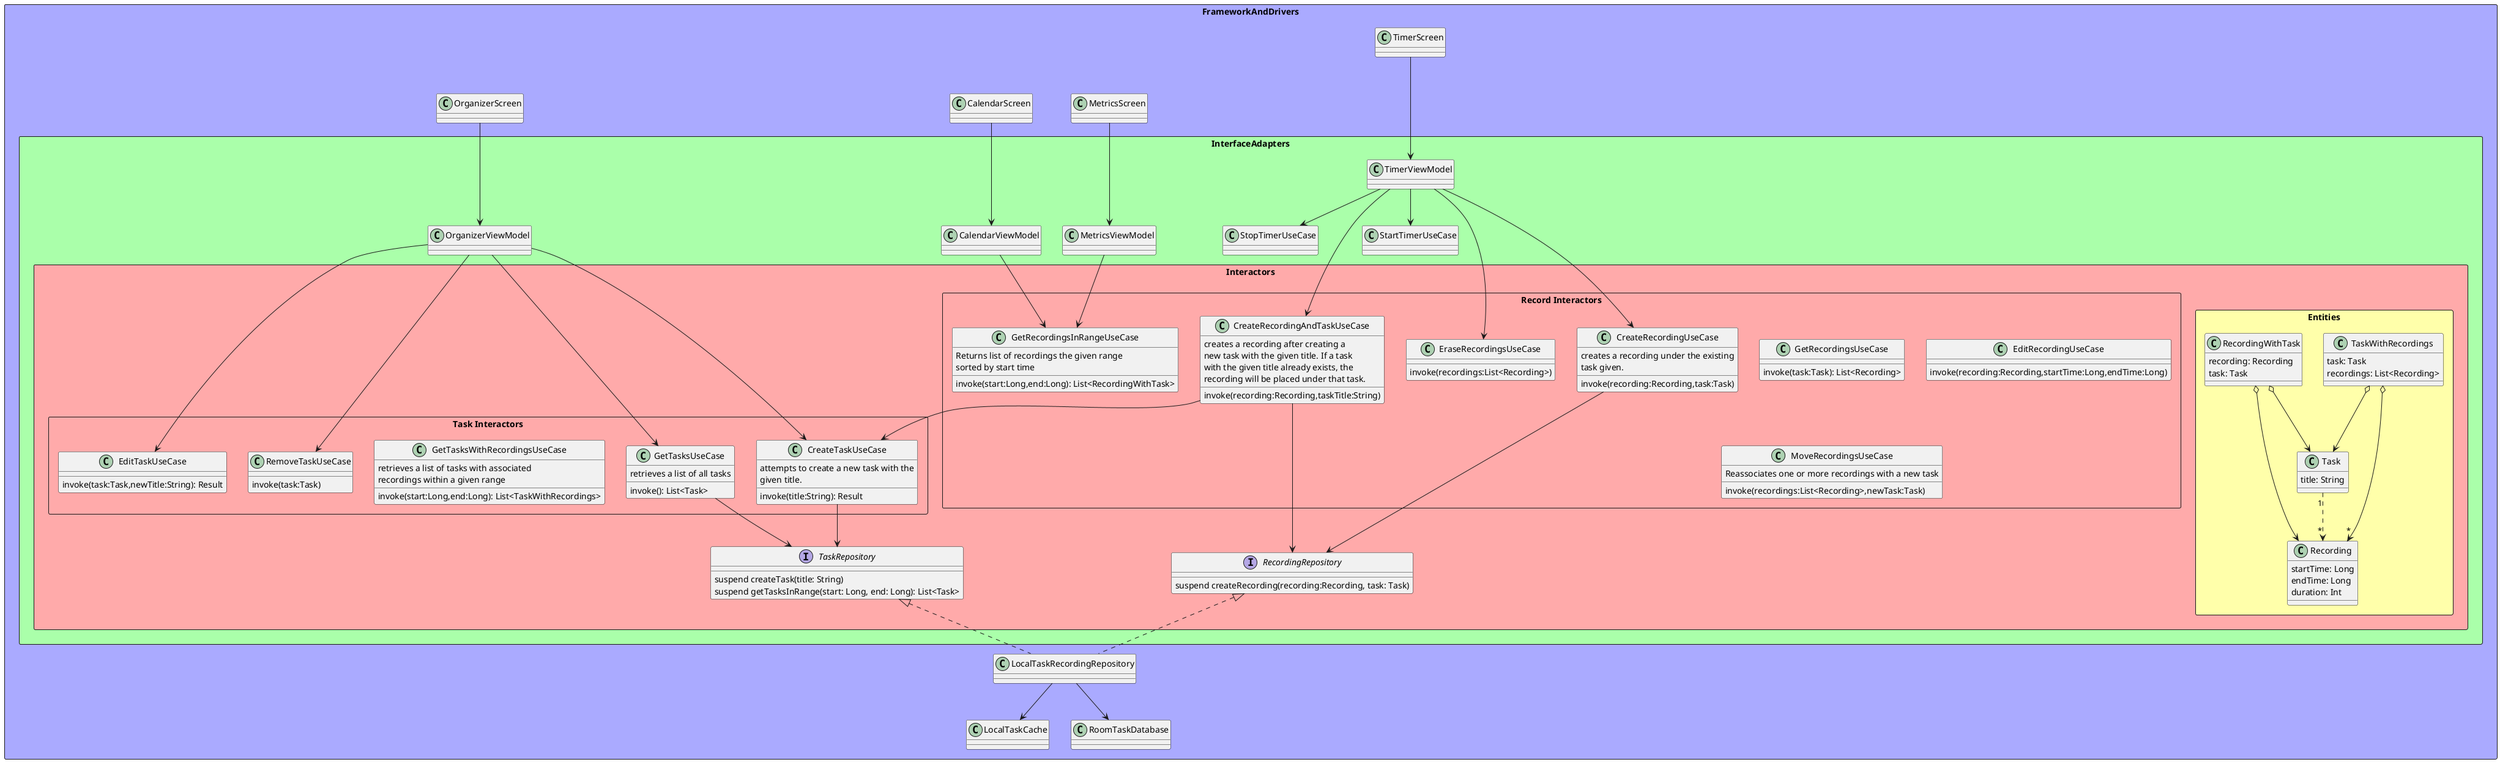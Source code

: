 @startuml
'https://plantuml.com/class-diagram

rectangle FrameworkAndDrivers #AAF {

    class TimerScreen
    class OrganizerScreen
    class MetricsScreen
    class CalendarScreen

    rectangle InterfaceAdapters #AFA {

        class TimerViewModel
        TimerScreen ---> TimerViewModel
        class OrganizerViewModel
        OrganizerScreen ---> OrganizerViewModel
        class MetricsViewModel
        MetricsScreen ---> MetricsViewModel
        class CalendarViewModel
        CalendarScreen ---> CalendarViewModel

        rectangle Interactors #FAA {

            interface TaskRepository {
                suspend createTask(title: String)
                suspend getTasksInRange(start: Long, end: Long): List<Task>
            }

            interface RecordingRepository {
                suspend createRecording(recording:Recording, task: Task)
            }

            rectangle Entities #FFA {

                class Recording {
                    startTime: Long
                    endTime: Long
                    duration: Int
                }

                class Task {
                    title: String
                }
                Task "1" ..> "*" Recording

                class TaskWithRecordings {
                    task: Task
                    recordings: List<Recording>
                }
                TaskWithRecordings o--> Task
                TaskWithRecordings o--> "*" Recording

                class RecordingWithTask {
                    recording: Recording
                    task: Task
                }
                RecordingWithTask o--> Recording
                RecordingWithTask o--> Task

'                class Category implements Node {
'                    title: String
'                }
'                Category "0..1" *--> "*" Task
'                Category "1" *--> "*" Category

'                class OrganizerHierarchy {
'                    openCategory
'                    closeCategory
'                    getOrganizerState(): StateFlow<OrganizerState>
'                }
'                note bottom
'                Maintains state of organizer
'
'                end note

            } /' Entities '/

            rectangle "Task Interactors" {
                class CreateTaskUseCase {
                    attempts to create a new task with the
                    given title.

                    invoke(title:String): Result
                }
                CreateTaskUseCase --> TaskRepository

                class GetTasksUseCase {
                    retrieves a list of all tasks

                    invoke(): List<Task>
                }
                GetTasksUseCase --> TaskRepository

                class GetTasksWithRecordingsUseCase {
                    retrieves a list of tasks with associated
                    recordings within a given range

                    invoke(start:Long,end:Long): List<TaskWithRecordings>
                }

                class EditTaskUseCase {
                    invoke(task:Task,newTitle:String): Result
                }
                class RemoveTaskUseCase {
                    invoke(task:Task)
                }
            }

            rectangle "Record Interactors" {
                class CreateRecordingUseCase {
                    creates a recording under the existing
                    task given.

                    invoke(recording:Recording,task:Task)
                }
                CreateRecordingUseCase ---> RecordingRepository

                class CreateRecordingAndTaskUseCase {
                    creates a recording after creating a
                    new task with the given title. If a task
                    with the given title already exists, the
                    recording will be placed under that task.

                    invoke(recording:Recording,taskTitle:String)
                }
                CreateRecordingAndTaskUseCase --> CreateTaskUseCase
                CreateRecordingAndTaskUseCase ---> RecordingRepository

                class GetRecordingsUseCase {
                    invoke(task:Task): List<Recording>
                }

                class GetRecordingsInRangeUseCase {
                    Returns list of recordings the given range
                    sorted by start time
                    invoke(start:Long,end:Long): List<RecordingWithTask>
                }


                class EditRecordingUseCase {
                    invoke(recording:Recording,startTime:Long,endTime:Long)
                }
                class MoveRecordingsUseCase {
                    Reassociates one or more recordings with a new task
                    invoke(recordings:List<Recording>,newTask:Task)
                }
                class EraseRecordingsUseCase {
                    invoke(recordings:List<Recording>)
                }
            }

        } /' Interactors '/

        TimerViewModel ---> CreateRecordingUseCase
        TimerViewModel ---> CreateRecordingAndTaskUseCase
        TimerViewModel ---> EraseRecordingsUseCase
        TimerViewModel --> StartTimerUseCase
        TimerViewModel --> StopTimerUseCase

        OrganizerViewModel ---> CreateTaskUseCase
        OrganizerViewModel ---> GetTasksUseCase
        OrganizerViewModel ---> EditTaskUseCase
        OrganizerViewModel ---> RemoveTaskUseCase

        MetricsViewModel --> GetRecordingsInRangeUseCase

        CalendarViewModel --> GetRecordingsInRangeUseCase

    } /' InterfaceAdapters '/

    class LocalTaskCache {

    }

    class RoomTaskDatabase {

    }

    class LocalTaskRecordingRepository {

    }
    TaskRepository <|.. LocalTaskRecordingRepository
    RecordingRepository <|.. LocalTaskRecordingRepository
    LocalTaskRecordingRepository --> RoomTaskDatabase
    LocalTaskRecordingRepository --> LocalTaskCache

} /' FrameworksAndDrivers '/

@enduml
